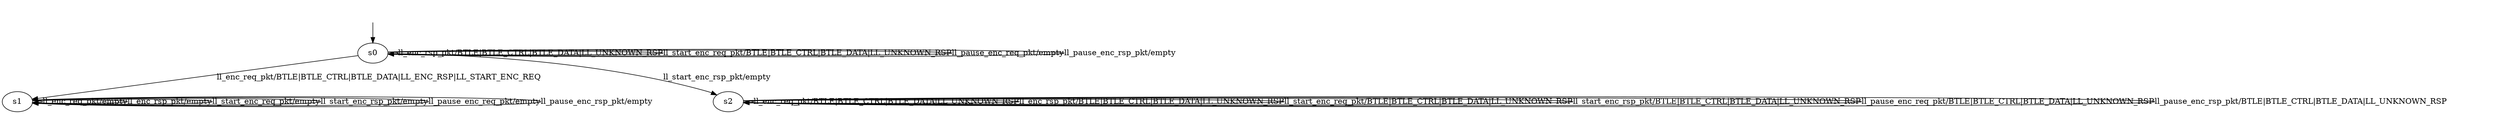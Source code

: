 digraph battery_level_selected {
s0 [label="s0"];
s1 [label="s1"];
s2 [label="s2"];
s0 -> s1  [label="ll_enc_req_pkt/BTLE|BTLE_CTRL|BTLE_DATA|LL_ENC_RSP|LL_START_ENC_REQ"];
s0 -> s0  [label="ll_enc_rsp_pkt/BTLE|BTLE_CTRL|BTLE_DATA|LL_UNKNOWN_RSP"];
s0 -> s0  [label="ll_start_enc_req_pkt/BTLE|BTLE_CTRL|BTLE_DATA|LL_UNKNOWN_RSP"];
s0 -> s2  [label="ll_start_enc_rsp_pkt/empty"];
s0 -> s0  [label="ll_pause_enc_req_pkt/empty"];
s0 -> s0  [label="ll_pause_enc_rsp_pkt/empty"];
s1 -> s1  [label="ll_enc_req_pkt/empty"];
s1 -> s1  [label="ll_enc_rsp_pkt/empty"];
s1 -> s1  [label="ll_start_enc_req_pkt/empty"];
s1 -> s1  [label="ll_start_enc_rsp_pkt/empty"];
s1 -> s1  [label="ll_pause_enc_req_pkt/empty"];
s1 -> s1  [label="ll_pause_enc_rsp_pkt/empty"];
s2 -> s2  [label="ll_enc_req_pkt/BTLE|BTLE_CTRL|BTLE_DATA|LL_UNKNOWN_RSP"];
s2 -> s2  [label="ll_enc_rsp_pkt/BTLE|BTLE_CTRL|BTLE_DATA|LL_UNKNOWN_RSP"];
s2 -> s2  [label="ll_start_enc_req_pkt/BTLE|BTLE_CTRL|BTLE_DATA|LL_UNKNOWN_RSP"];
s2 -> s2  [label="ll_start_enc_rsp_pkt/BTLE|BTLE_CTRL|BTLE_DATA|LL_UNKNOWN_RSP"];
s2 -> s2  [label="ll_pause_enc_req_pkt/BTLE|BTLE_CTRL|BTLE_DATA|LL_UNKNOWN_RSP"];
s2 -> s2  [label="ll_pause_enc_rsp_pkt/BTLE|BTLE_CTRL|BTLE_DATA|LL_UNKNOWN_RSP"];
__start0 [label="", shape=none];
__start0 -> s0  [label=""];
}
